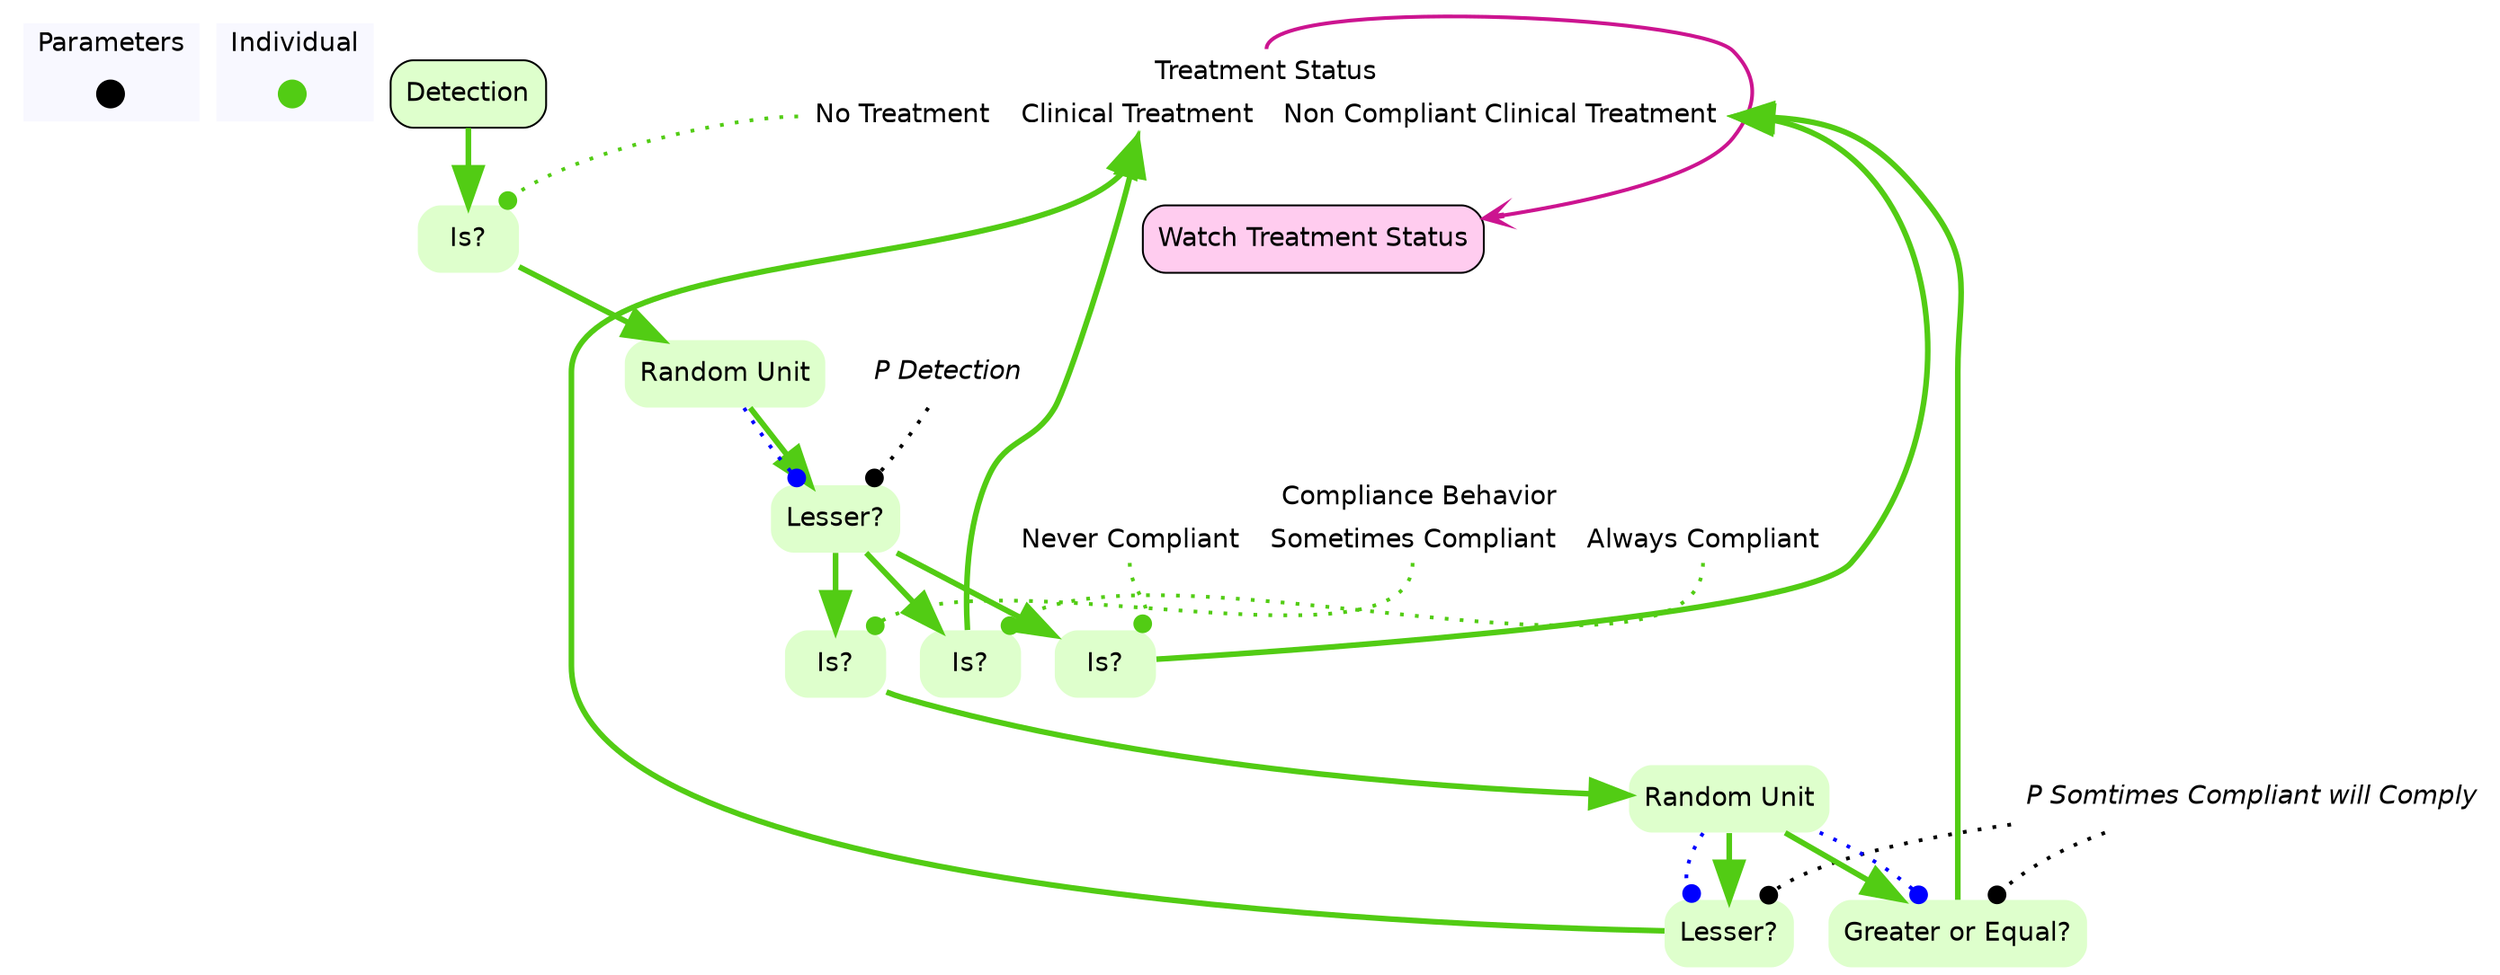 digraph detection {

	subgraph clustercontextKey {
		fontname=Helvetica;
		label="Parameters";
		style="filled";
		fillcolor=ghostwhite;
		color=white;
		labeljust=l;
		contextOverview [style=filled,shape=point,fixedsize=true,width=.2,height=.2,fontcolor=white,color="black",label=""];
	}
	subgraph clusterindividualKey {
		fontname=Helvetica;
		nodesep=0.1;
		style="filled";
		fillcolor=ghostwhite;
		label="Individual";
		color=white;
		labeljust=l;
		detectionOverview [fontname=Helvetica,style=filled,shape=point,fixedsize=true,width=.2,height=.2,fontcolor=white,color="0.277, 0.9 , 0.8",label="",URL="individual__Overview.svg"];

	}
		watchTreatmentStatus [shape=box,style="rounded,filled",fontname=Helvetica,color=black,fillcolor="0.888, 0.2, 1.0",label="Watch Treatment Status",URL="individual_watchTreatmentStatus.svg"];
		individualtreatmentStatusRecord:individualtreatmentStatus ->  watchTreatmentStatus [color="0.888, 0.9 , 0.8",penwidth=2.0,arrowhead=vee];
		individualcomplianceBehaviorRecord [shape=record,fontname=Helvetica,style=filled,color=none,fillcolor=white,label="{<individualcomplianceBehavior> Compliance Behavior | {<individualcomplianceBehaviorneverCompliant> Never Compliant|<individualcomplianceBehaviorsometimesCompliant> Sometimes Compliant|<individualcomplianceBehavioralwaysCompliant> Always Compliant}}"];
		individualtreatmentStatusRecord [shape=record,fontname=Helvetica,style=filled,color=none,fillcolor=white,label="{<individualtreatmentStatus> Treatment Status | {<individualtreatmentStatusnoTreatment> No Treatment|<individualtreatmentStatusclinicalTreatment> Clinical Treatment|<individualtreatmentStatusnonCompliantClinicalTreatment> Non Compliant Clinical Treatment}}"];
		tBmodelpSomtimesCompliantwillComply [shape=none,fontsize=14,style="filled",fontname=Helvetica,color=none,fillcolor=white,label=<<i>P Somtimes Compliant will Comply</i>>];
		individualtreatmentStatusRecord [shape=record,fontname=Helvetica,style=filled,color=none,fillcolor=white,label="{<individualtreatmentStatus> Treatment Status | {<individualtreatmentStatusnoTreatment> No Treatment|<individualtreatmentStatusclinicalTreatment> Clinical Treatment|<individualtreatmentStatusnonCompliantClinicalTreatment> Non Compliant Clinical Treatment}}"];
		tBmodelpDetection [shape=none,fontsize=14,style="filled",fontname=Helvetica,color=none,fillcolor=white,label=<<i>P Detection</i>>];

//subgraph clusterdetection {
	//style=filled;
	//color=white;
	//fillcolor="0.0, 0.0, 0.98";
		detection [shape=box,style="rounded,filled",fontname=Helvetica,color=black,fillcolor="0.277, 0.2, 1.0",label="Detection",URL="individual_detection.svg"];
	detection ->  treatmentStatusIdenticalNoTreatmentQuery [color="0.277, 0.9 , 0.8",penwidth=3.0,arrowsize=2.0];
		complianceBehaviorIdenticalAlwaysCompliantQuery [shape=none,style="rounded,filled",fontname=Helvetica,color="0.277, 0.2, 1.0",label="Is?"];
			complianceBehaviorIdenticalAlwaysCompliantQuery ->  individualtreatmentStatusRecord:individualtreatmentStatusclinicalTreatment [color="0.277, 0.9 , 0.8",penwidth=3.0,arrowsize=2.0];
		complianceDrawGreaterorEqualPSomtimesCompliantwillComplyQuery [shape=none,style="rounded,filled",fontname=Helvetica,color="0.277, 0.2, 1.0",label="Greater or Equal?"];
			complianceDrawGreaterorEqualPSomtimesCompliantwillComplyQuery ->  individualtreatmentStatusRecord:individualtreatmentStatusnonCompliantClinicalTreatment [color="0.277, 0.9 , 0.8",penwidth=3.0,arrowsize=2.0];
		complianceBehaviorIdenticalNeverCompliantQuery [shape=none,style="rounded,filled",fontname=Helvetica,color="0.277, 0.2, 1.0",label="Is?"];
			complianceBehaviorIdenticalNeverCompliantQuery ->  individualtreatmentStatusRecord:individualtreatmentStatusnonCompliantClinicalTreatment [color="0.277, 0.9 , 0.8",penwidth=3.0,arrowsize=2.0];
		complianceDrawLesserPSomtimesCompliantwillComplyQuery [shape=none,style="rounded,filled",fontname=Helvetica,color="0.277, 0.2, 1.0",label="Lesser?"];
			complianceDrawLesserPSomtimesCompliantwillComplyQuery ->  individualtreatmentStatusRecord:individualtreatmentStatusclinicalTreatment [color="0.277, 0.9 , 0.8",penwidth=3.0,arrowsize=2.0];
		detectionDraw [shape=none,style="rounded,filled",fontname=Helvetica,color="0.277, 0.2, 1.0",label="Random Unit"];
	detectionDraw ->  detectionDrawLesserPDetectionQuery [color="0.277, 0.9 , 0.8",penwidth=3.0,arrowsize=2.0];
		treatmentStatusIdenticalNoTreatmentQuery [shape=none,style="rounded,filled",fontname=Helvetica,color="0.277, 0.2, 1.0",label="Is?"];
	treatmentStatusIdenticalNoTreatmentQuery ->  detectionDraw [color="0.277, 0.9 , 0.8",penwidth=3.0,arrowsize=2.0];
		complianceBehaviorIdenticalSometimesCompliantQuery [shape=none,style="rounded,filled",fontname=Helvetica,color="0.277, 0.2, 1.0",label="Is?"];
	complianceBehaviorIdenticalSometimesCompliantQuery ->  complianceDraw [color="0.277, 0.9 , 0.8",penwidth=3.0,arrowsize=2.0];
		complianceDraw [shape=none,style="rounded,filled",fontname=Helvetica,color="0.277, 0.2, 1.0",label="Random Unit"];
	complianceDraw ->  complianceDrawGreaterorEqualPSomtimesCompliantwillComplyQuery [color="0.277, 0.9 , 0.8",penwidth=3.0,arrowsize=2.0];
	complianceDraw ->  complianceDrawLesserPSomtimesCompliantwillComplyQuery [color="0.277, 0.9 , 0.8",penwidth=3.0,arrowsize=2.0];
		detectionDrawLesserPDetectionQuery [shape=none,style="rounded,filled",fontname=Helvetica,color="0.277, 0.2, 1.0",label="Lesser?"];
	detectionDrawLesserPDetectionQuery ->  complianceBehaviorIdenticalAlwaysCompliantQuery [color="0.277, 0.9 , 0.8",penwidth=3.0,arrowsize=2.0];
	detectionDrawLesserPDetectionQuery ->  complianceBehaviorIdenticalNeverCompliantQuery [color="0.277, 0.9 , 0.8",penwidth=3.0,arrowsize=2.0];
	detectionDrawLesserPDetectionQuery ->  complianceBehaviorIdenticalSometimesCompliantQuery [color="0.277, 0.9 , 0.8",penwidth=3.0,arrowsize=2.0];
//}
		individualcomplianceBehaviorRecord:individualcomplianceBehavioralwaysCompliant -> complianceBehaviorIdenticalAlwaysCompliantQuery:ne [style=dotted,arrowhead=dot,color="0.277, 0.9 , 0.8",penwidth=2.0];
		tBmodelpSomtimesCompliantwillComply -> complianceDrawGreaterorEqualPSomtimesCompliantwillComplyQuery:ne [style=dotted,arrowhead=dot,color=black,penwidth=2.0];
		complianceDraw -> complianceDrawGreaterorEqualPSomtimesCompliantwillComplyQuery:nw [style=dotted,arrowhead=dot,color=blue,penwidth=2.0];
		individualcomplianceBehaviorRecord:individualcomplianceBehaviorneverCompliant -> complianceBehaviorIdenticalNeverCompliantQuery:ne [style=dotted,arrowhead=dot,color="0.277, 0.9 , 0.8",penwidth=2.0];
		tBmodelpSomtimesCompliantwillComply -> complianceDrawLesserPSomtimesCompliantwillComplyQuery:ne [style=dotted,arrowhead=dot,color=black,penwidth=2.0];
		complianceDraw -> complianceDrawLesserPSomtimesCompliantwillComplyQuery:nw [style=dotted,arrowhead=dot,color=blue,penwidth=2.0];
		individualtreatmentStatusRecord:individualtreatmentStatusnoTreatment -> treatmentStatusIdenticalNoTreatmentQuery:ne [style=dotted,arrowhead=dot,color="0.277, 0.9 , 0.8",penwidth=2.0];
		individualcomplianceBehaviorRecord:individualcomplianceBehaviorsometimesCompliant -> complianceBehaviorIdenticalSometimesCompliantQuery:ne [style=dotted,arrowhead=dot,color="0.277, 0.9 , 0.8",penwidth=2.0];
		tBmodelpDetection -> detectionDrawLesserPDetectionQuery:ne [style=dotted,arrowhead=dot,color=black,penwidth=2.0];
		detectionDraw -> detectionDrawLesserPDetectionQuery:nw [style=dotted,arrowhead=dot,color=blue,penwidth=2.0];
}
